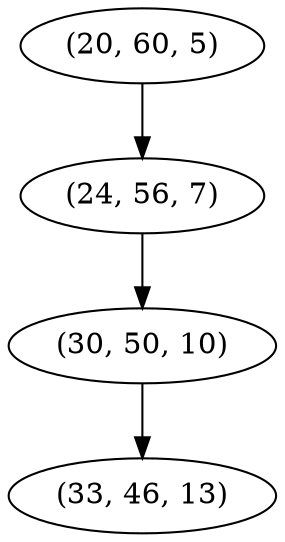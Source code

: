 digraph tree {
    "(20, 60, 5)";
    "(24, 56, 7)";
    "(30, 50, 10)";
    "(33, 46, 13)";
    "(20, 60, 5)" -> "(24, 56, 7)";
    "(24, 56, 7)" -> "(30, 50, 10)";
    "(30, 50, 10)" -> "(33, 46, 13)";
}
